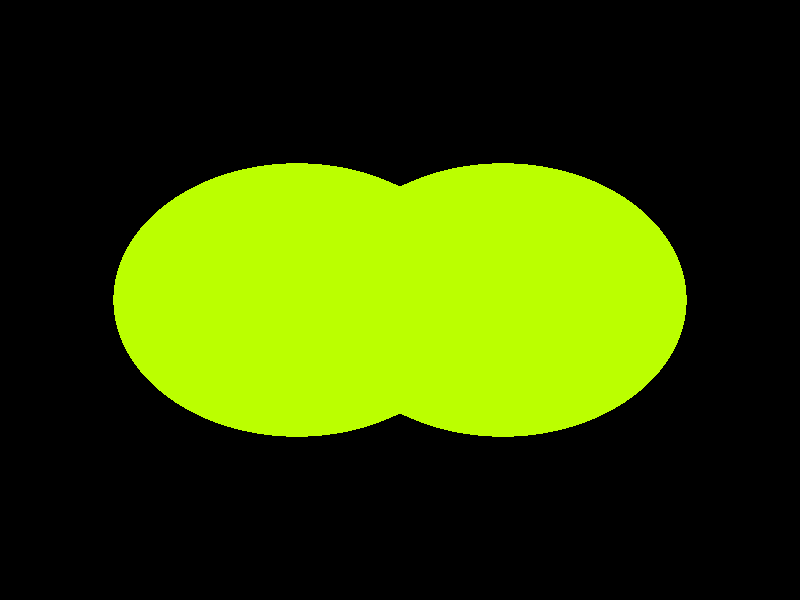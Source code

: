 // Scene Created by the Breeze Designer 2.0
// Written by Neville Richards

#include "colors.inc"
#include "textures.inc"
#include "shapes.inc"

// CAMERA POSITION
camera {
 right      < -1, 0, 0 >
 up         < 0, 1, 0 >
 direction  < 0, 0, 1 >
 location   < 0, 0, 4.5 >
 look_at    < 0, 0, 0 >
}
// LIGHT _light3
light_source { < 0, 0, 22 >
color White
}

// LIGHT _light4
light_source { < -10, 10, 10 >
color White
}




// SPHERE _sphere4
sphere {  < 0, 0, 0 > 1
 texture { pigment { color MediumSpringGreen } }
 translate  < -0.55, -0.5*sin(clock*pi*2), 0 >
 }

// SPHERE _sphere4_1_2
sphere {  < 0, 0, 0 > 1
 texture { pigment { color MediumSpringGreen } }
 translate  < 0.55, 0.5*sin(clock*pi*2), 0 >
 }

